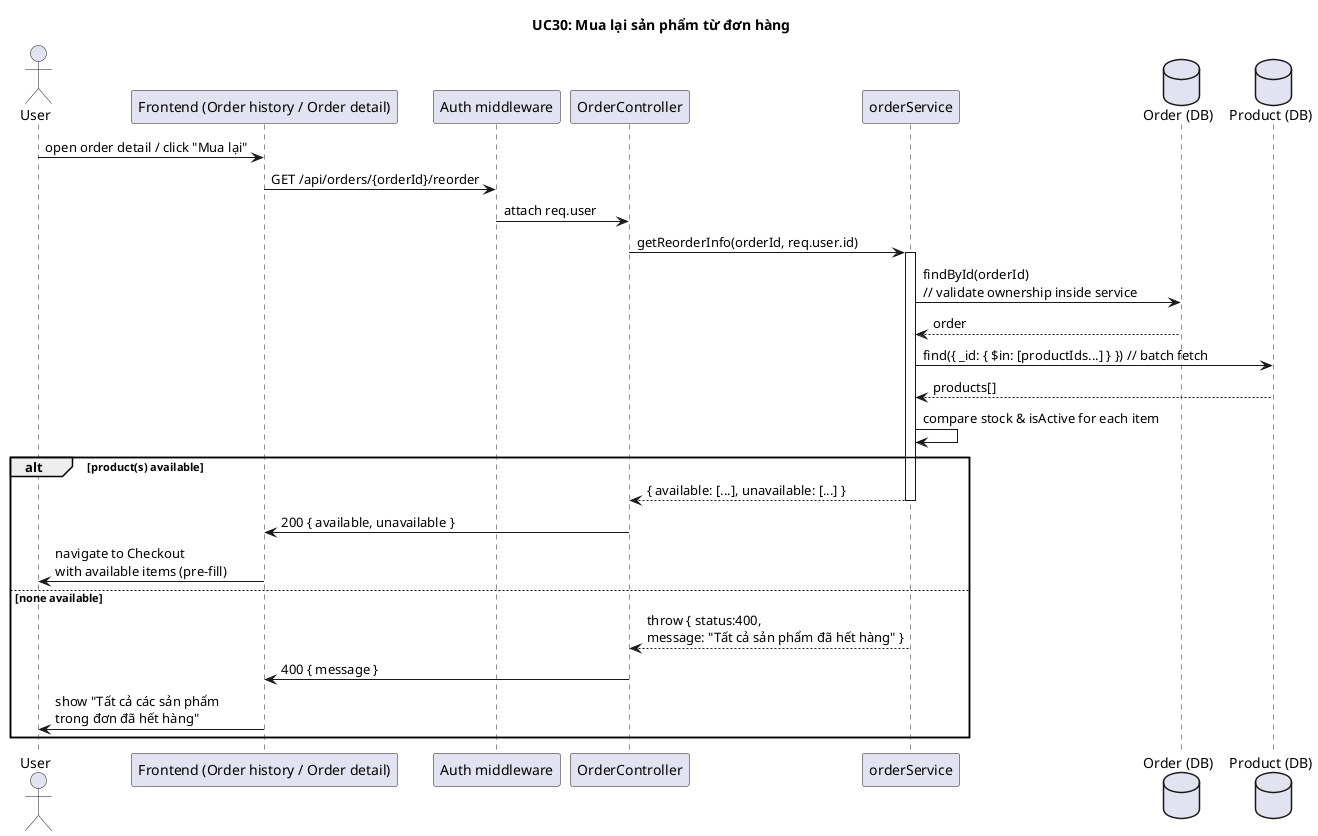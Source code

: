 @startuml UC30_Reorder_Main

title UC30: Mua lại sản phẩm từ đơn hàng

actor User
participant Frontend as "Frontend (Order history / Order detail)"
participant Auth as "Auth middleware"
participant OrderController as "OrderController"
participant OrderService as "orderService"
database OrderDB as "Order (DB)"
database ProductDB as "Product (DB)"

User -> Frontend: open order detail / click "Mua lại"
Frontend -> Auth: GET /api/orders/{orderId}/reorder
Auth -> OrderController: attach req.user
OrderController -> OrderService: getReorderInfo(orderId, req.user.id)
activate OrderService
OrderService -> OrderDB: findById(orderId) \n// validate ownership inside service
OrderDB --> OrderService: order
OrderService -> ProductDB: find({ _id: { $in: [productIds...] } }) // batch fetch
ProductDB --> OrderService: products[]
OrderService -> OrderService: compare stock & isActive for each item
alt product(s) available
  OrderService --> OrderController: { available: [...], unavailable: [...] }
  deactivate OrderService
  OrderController -> Frontend: 200 { available, unavailable }
  Frontend -> User: navigate to Checkout \nwith available items (pre-fill)
else none available
  OrderService --> OrderController: throw { status:400, \nmessage: "Tất cả sản phẩm đã hết hàng" }
  deactivate OrderService
  OrderController -> Frontend: 400 { message }
  Frontend -> User: show "Tất cả các sản phẩm \ntrong đơn đã hết hàng"
end
@enduml
